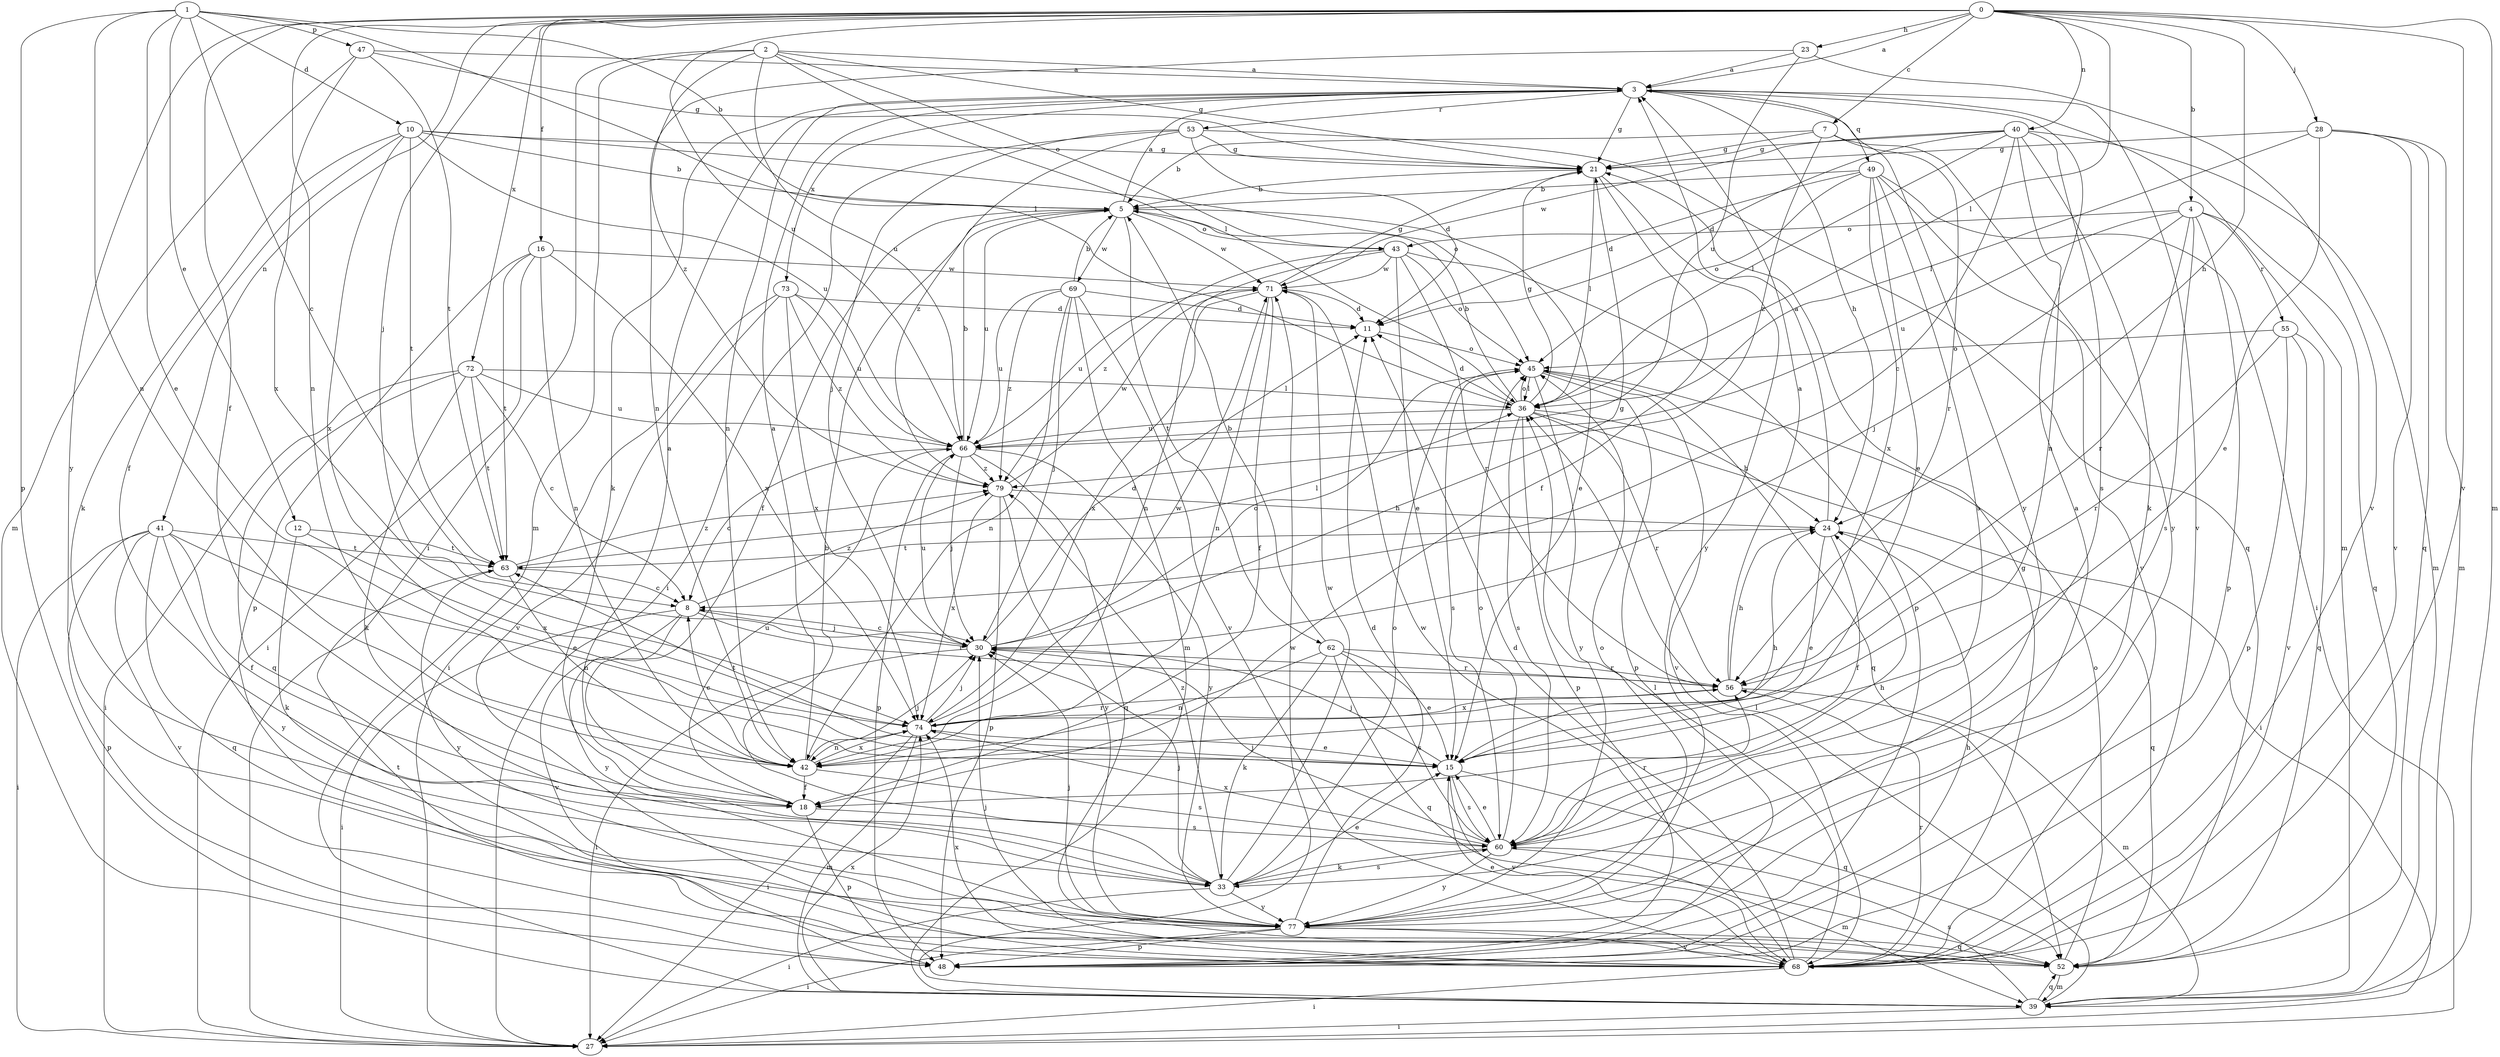 strict digraph  {
0;
1;
2;
3;
4;
5;
7;
8;
10;
11;
12;
15;
16;
18;
21;
23;
24;
27;
28;
30;
33;
36;
39;
40;
41;
42;
43;
45;
47;
48;
49;
52;
53;
55;
56;
60;
62;
63;
66;
68;
69;
71;
72;
73;
74;
77;
79;
0 -> 3  [label=a];
0 -> 4  [label=b];
0 -> 7  [label=c];
0 -> 16  [label=f];
0 -> 18  [label=f];
0 -> 23  [label=h];
0 -> 24  [label=h];
0 -> 28  [label=j];
0 -> 30  [label=j];
0 -> 36  [label=l];
0 -> 39  [label=m];
0 -> 40  [label=n];
0 -> 41  [label=n];
0 -> 42  [label=n];
0 -> 66  [label=u];
0 -> 68  [label=v];
0 -> 72  [label=x];
0 -> 77  [label=y];
1 -> 5  [label=b];
1 -> 8  [label=c];
1 -> 10  [label=d];
1 -> 12  [label=e];
1 -> 15  [label=e];
1 -> 36  [label=l];
1 -> 42  [label=n];
1 -> 47  [label=p];
1 -> 48  [label=p];
2 -> 3  [label=a];
2 -> 21  [label=g];
2 -> 27  [label=i];
2 -> 36  [label=l];
2 -> 39  [label=m];
2 -> 43  [label=o];
2 -> 66  [label=u];
2 -> 79  [label=z];
3 -> 21  [label=g];
3 -> 24  [label=h];
3 -> 33  [label=k];
3 -> 39  [label=m];
3 -> 42  [label=n];
3 -> 49  [label=q];
3 -> 53  [label=r];
3 -> 68  [label=v];
3 -> 73  [label=x];
3 -> 77  [label=y];
4 -> 30  [label=j];
4 -> 43  [label=o];
4 -> 48  [label=p];
4 -> 52  [label=q];
4 -> 55  [label=r];
4 -> 56  [label=r];
4 -> 60  [label=s];
4 -> 66  [label=u];
5 -> 3  [label=a];
5 -> 15  [label=e];
5 -> 18  [label=f];
5 -> 43  [label=o];
5 -> 62  [label=t];
5 -> 66  [label=u];
5 -> 69  [label=w];
5 -> 71  [label=w];
7 -> 5  [label=b];
7 -> 21  [label=g];
7 -> 56  [label=r];
7 -> 77  [label=y];
7 -> 79  [label=z];
8 -> 27  [label=i];
8 -> 30  [label=j];
8 -> 56  [label=r];
8 -> 68  [label=v];
8 -> 77  [label=y];
8 -> 79  [label=z];
10 -> 5  [label=b];
10 -> 18  [label=f];
10 -> 21  [label=g];
10 -> 33  [label=k];
10 -> 45  [label=o];
10 -> 63  [label=t];
10 -> 66  [label=u];
10 -> 74  [label=x];
11 -> 45  [label=o];
12 -> 33  [label=k];
12 -> 63  [label=t];
12 -> 74  [label=x];
15 -> 24  [label=h];
15 -> 30  [label=j];
15 -> 52  [label=q];
15 -> 60  [label=s];
15 -> 63  [label=t];
15 -> 68  [label=v];
16 -> 27  [label=i];
16 -> 42  [label=n];
16 -> 48  [label=p];
16 -> 63  [label=t];
16 -> 71  [label=w];
16 -> 74  [label=x];
18 -> 3  [label=a];
18 -> 48  [label=p];
18 -> 60  [label=s];
18 -> 66  [label=u];
21 -> 5  [label=b];
21 -> 18  [label=f];
21 -> 36  [label=l];
21 -> 77  [label=y];
23 -> 3  [label=a];
23 -> 42  [label=n];
23 -> 66  [label=u];
23 -> 68  [label=v];
24 -> 3  [label=a];
24 -> 15  [label=e];
24 -> 18  [label=f];
24 -> 52  [label=q];
24 -> 63  [label=t];
28 -> 15  [label=e];
28 -> 21  [label=g];
28 -> 36  [label=l];
28 -> 39  [label=m];
28 -> 52  [label=q];
28 -> 68  [label=v];
30 -> 8  [label=c];
30 -> 11  [label=d];
30 -> 21  [label=g];
30 -> 27  [label=i];
30 -> 45  [label=o];
30 -> 56  [label=r];
30 -> 66  [label=u];
33 -> 5  [label=b];
33 -> 15  [label=e];
33 -> 27  [label=i];
33 -> 30  [label=j];
33 -> 45  [label=o];
33 -> 60  [label=s];
33 -> 71  [label=w];
33 -> 77  [label=y];
33 -> 79  [label=z];
36 -> 5  [label=b];
36 -> 11  [label=d];
36 -> 21  [label=g];
36 -> 24  [label=h];
36 -> 27  [label=i];
36 -> 45  [label=o];
36 -> 48  [label=p];
36 -> 56  [label=r];
36 -> 60  [label=s];
36 -> 66  [label=u];
39 -> 27  [label=i];
39 -> 36  [label=l];
39 -> 52  [label=q];
39 -> 60  [label=s];
39 -> 71  [label=w];
39 -> 74  [label=x];
40 -> 8  [label=c];
40 -> 11  [label=d];
40 -> 21  [label=g];
40 -> 33  [label=k];
40 -> 36  [label=l];
40 -> 39  [label=m];
40 -> 42  [label=n];
40 -> 60  [label=s];
40 -> 71  [label=w];
41 -> 15  [label=e];
41 -> 18  [label=f];
41 -> 27  [label=i];
41 -> 48  [label=p];
41 -> 52  [label=q];
41 -> 63  [label=t];
41 -> 68  [label=v];
41 -> 77  [label=y];
42 -> 3  [label=a];
42 -> 8  [label=c];
42 -> 18  [label=f];
42 -> 30  [label=j];
42 -> 60  [label=s];
42 -> 74  [label=x];
43 -> 15  [label=e];
43 -> 42  [label=n];
43 -> 45  [label=o];
43 -> 48  [label=p];
43 -> 56  [label=r];
43 -> 71  [label=w];
43 -> 79  [label=z];
45 -> 36  [label=l];
45 -> 48  [label=p];
45 -> 52  [label=q];
45 -> 60  [label=s];
45 -> 68  [label=v];
45 -> 77  [label=y];
47 -> 3  [label=a];
47 -> 21  [label=g];
47 -> 39  [label=m];
47 -> 63  [label=t];
47 -> 74  [label=x];
48 -> 24  [label=h];
49 -> 5  [label=b];
49 -> 11  [label=d];
49 -> 15  [label=e];
49 -> 27  [label=i];
49 -> 45  [label=o];
49 -> 60  [label=s];
49 -> 68  [label=v];
49 -> 74  [label=x];
52 -> 39  [label=m];
52 -> 45  [label=o];
52 -> 63  [label=t];
53 -> 11  [label=d];
53 -> 21  [label=g];
53 -> 27  [label=i];
53 -> 30  [label=j];
53 -> 52  [label=q];
53 -> 79  [label=z];
55 -> 45  [label=o];
55 -> 48  [label=p];
55 -> 52  [label=q];
55 -> 56  [label=r];
55 -> 68  [label=v];
56 -> 3  [label=a];
56 -> 24  [label=h];
56 -> 39  [label=m];
56 -> 74  [label=x];
60 -> 15  [label=e];
60 -> 24  [label=h];
60 -> 30  [label=j];
60 -> 33  [label=k];
60 -> 39  [label=m];
60 -> 45  [label=o];
60 -> 56  [label=r];
60 -> 74  [label=x];
60 -> 77  [label=y];
62 -> 5  [label=b];
62 -> 15  [label=e];
62 -> 33  [label=k];
62 -> 42  [label=n];
62 -> 52  [label=q];
62 -> 56  [label=r];
62 -> 60  [label=s];
63 -> 8  [label=c];
63 -> 36  [label=l];
63 -> 42  [label=n];
63 -> 77  [label=y];
63 -> 79  [label=z];
66 -> 5  [label=b];
66 -> 8  [label=c];
66 -> 30  [label=j];
66 -> 48  [label=p];
66 -> 52  [label=q];
66 -> 77  [label=y];
66 -> 79  [label=z];
68 -> 11  [label=d];
68 -> 15  [label=e];
68 -> 21  [label=g];
68 -> 27  [label=i];
68 -> 30  [label=j];
68 -> 36  [label=l];
68 -> 56  [label=r];
68 -> 71  [label=w];
68 -> 74  [label=x];
69 -> 5  [label=b];
69 -> 11  [label=d];
69 -> 30  [label=j];
69 -> 39  [label=m];
69 -> 42  [label=n];
69 -> 66  [label=u];
69 -> 68  [label=v];
69 -> 79  [label=z];
71 -> 11  [label=d];
71 -> 18  [label=f];
71 -> 21  [label=g];
71 -> 42  [label=n];
71 -> 66  [label=u];
71 -> 74  [label=x];
72 -> 8  [label=c];
72 -> 27  [label=i];
72 -> 33  [label=k];
72 -> 36  [label=l];
72 -> 52  [label=q];
72 -> 63  [label=t];
72 -> 66  [label=u];
73 -> 11  [label=d];
73 -> 27  [label=i];
73 -> 66  [label=u];
73 -> 68  [label=v];
73 -> 74  [label=x];
73 -> 79  [label=z];
74 -> 15  [label=e];
74 -> 27  [label=i];
74 -> 30  [label=j];
74 -> 39  [label=m];
74 -> 42  [label=n];
74 -> 56  [label=r];
74 -> 71  [label=w];
77 -> 3  [label=a];
77 -> 11  [label=d];
77 -> 27  [label=i];
77 -> 30  [label=j];
77 -> 45  [label=o];
77 -> 48  [label=p];
77 -> 52  [label=q];
77 -> 68  [label=v];
79 -> 24  [label=h];
79 -> 48  [label=p];
79 -> 71  [label=w];
79 -> 74  [label=x];
79 -> 77  [label=y];
}
